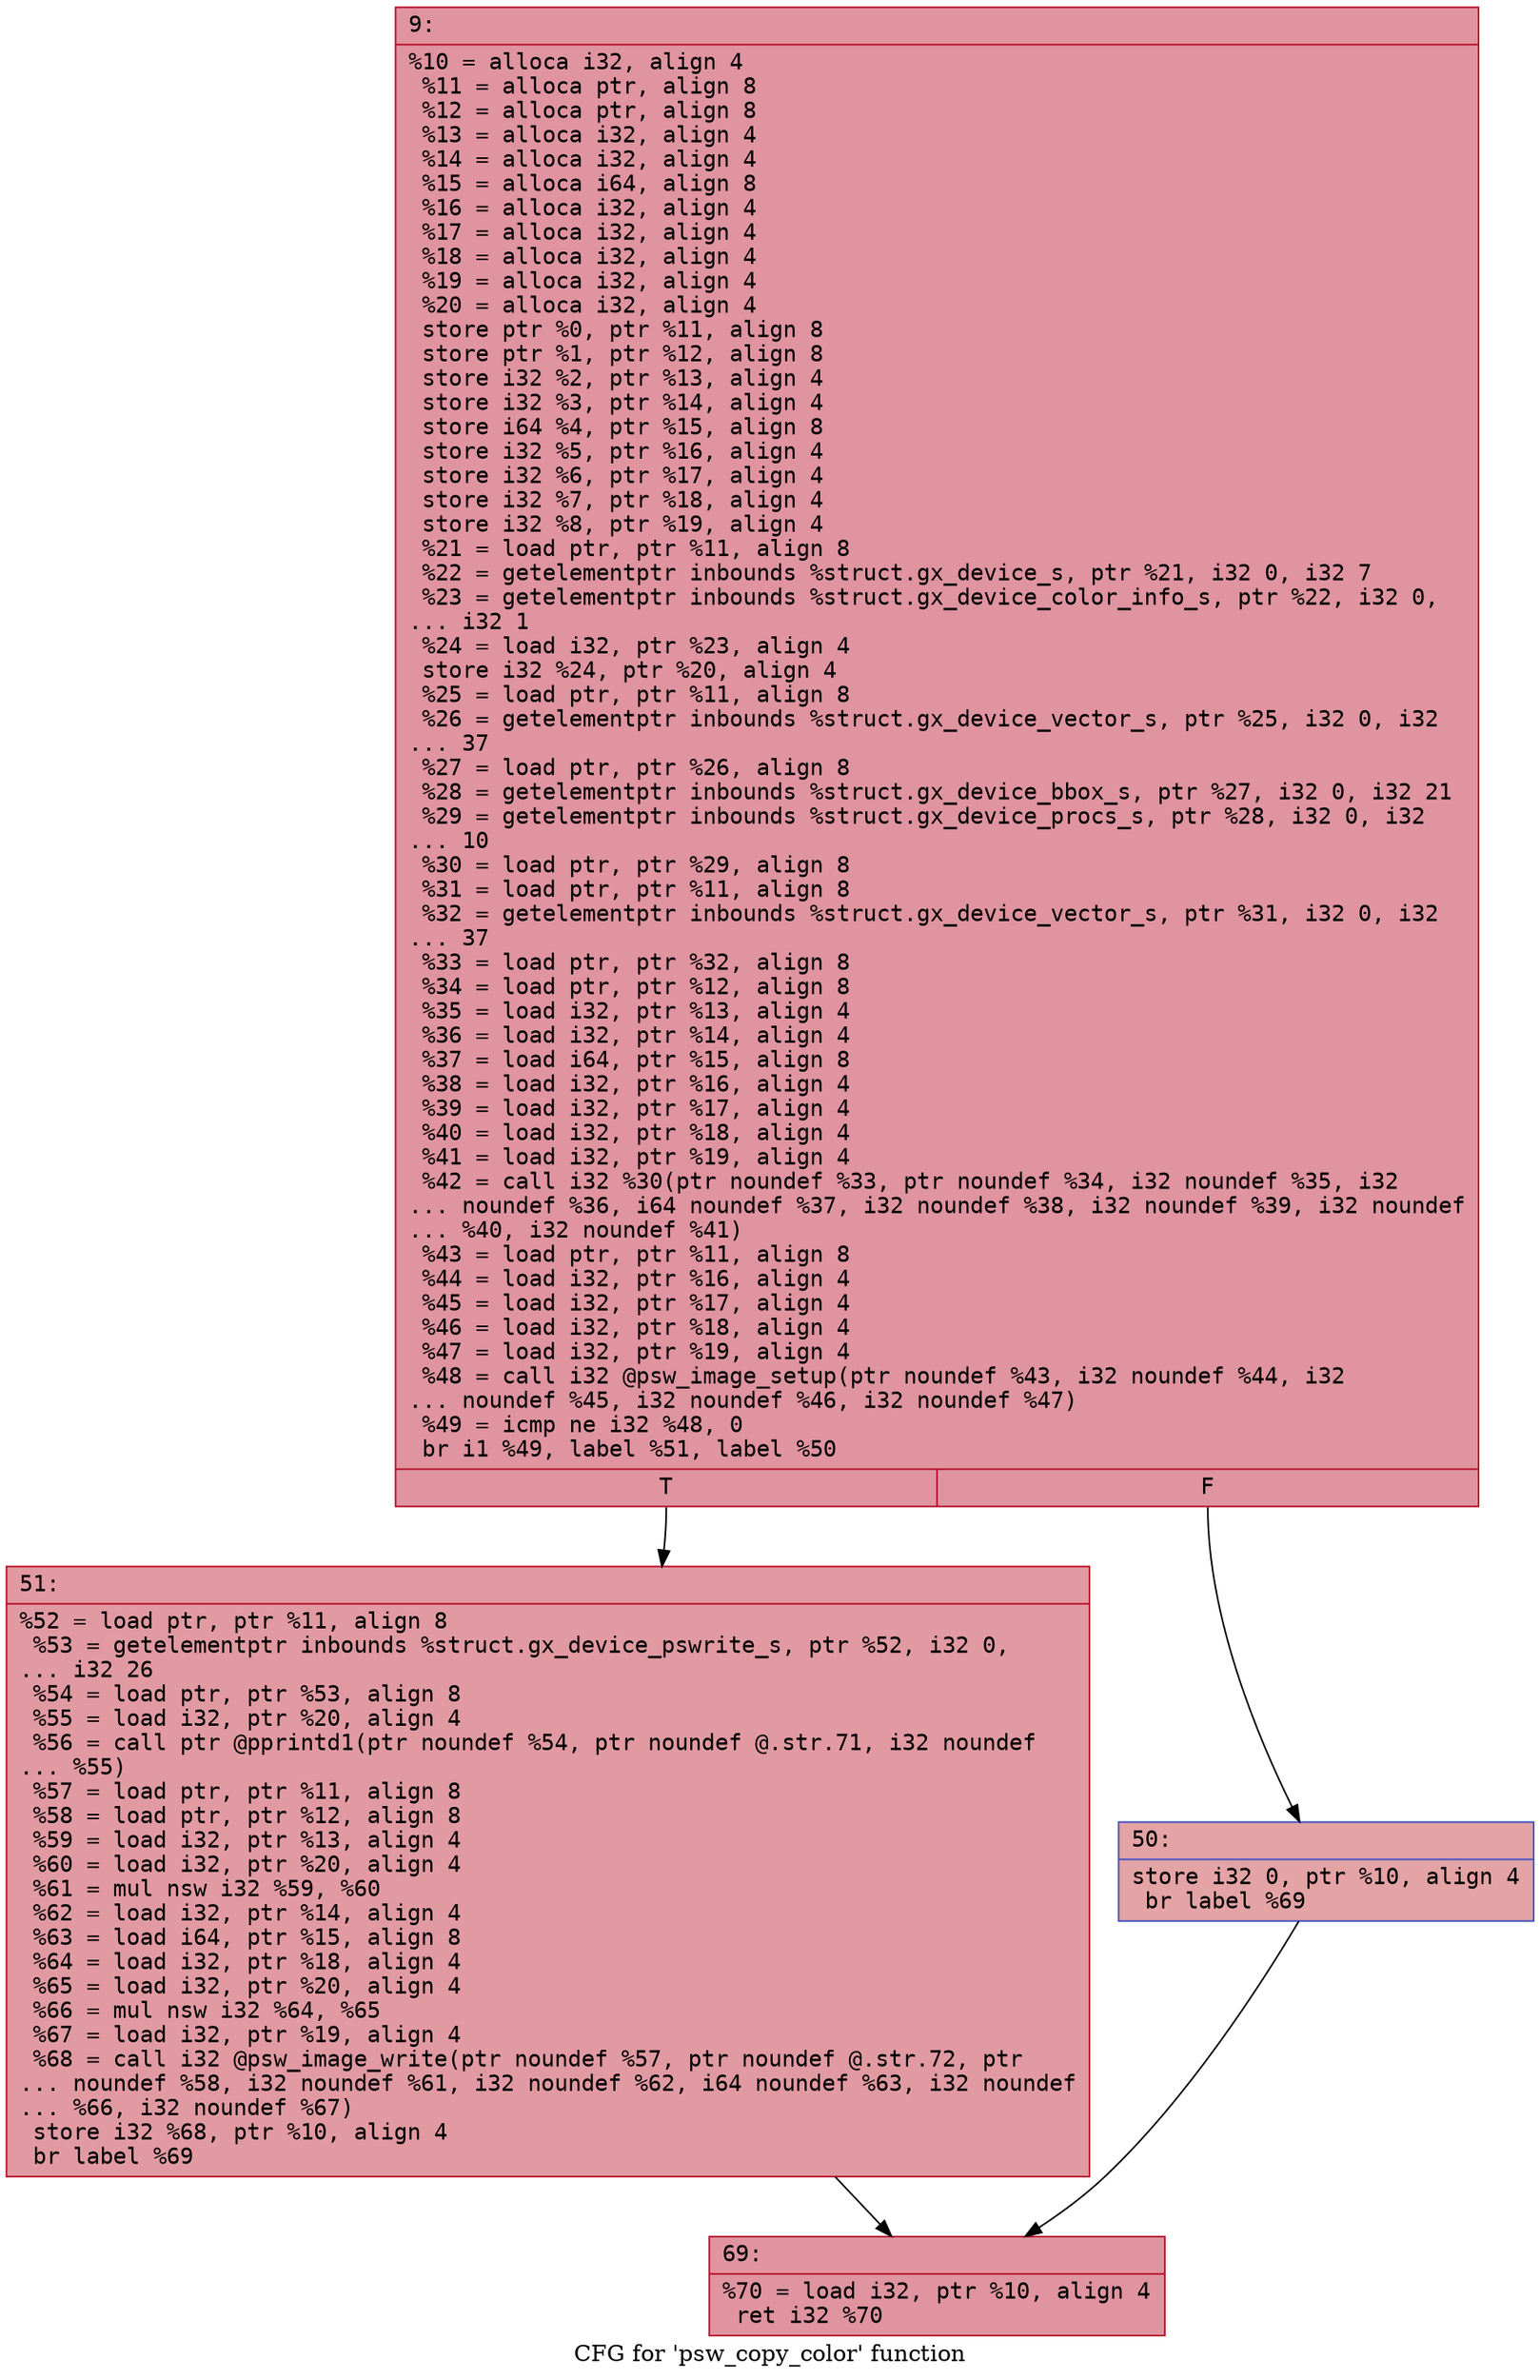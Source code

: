 digraph "CFG for 'psw_copy_color' function" {
	label="CFG for 'psw_copy_color' function";

	Node0x60000287b3e0 [shape=record,color="#b70d28ff", style=filled, fillcolor="#b70d2870" fontname="Courier",label="{9:\l|  %10 = alloca i32, align 4\l  %11 = alloca ptr, align 8\l  %12 = alloca ptr, align 8\l  %13 = alloca i32, align 4\l  %14 = alloca i32, align 4\l  %15 = alloca i64, align 8\l  %16 = alloca i32, align 4\l  %17 = alloca i32, align 4\l  %18 = alloca i32, align 4\l  %19 = alloca i32, align 4\l  %20 = alloca i32, align 4\l  store ptr %0, ptr %11, align 8\l  store ptr %1, ptr %12, align 8\l  store i32 %2, ptr %13, align 4\l  store i32 %3, ptr %14, align 4\l  store i64 %4, ptr %15, align 8\l  store i32 %5, ptr %16, align 4\l  store i32 %6, ptr %17, align 4\l  store i32 %7, ptr %18, align 4\l  store i32 %8, ptr %19, align 4\l  %21 = load ptr, ptr %11, align 8\l  %22 = getelementptr inbounds %struct.gx_device_s, ptr %21, i32 0, i32 7\l  %23 = getelementptr inbounds %struct.gx_device_color_info_s, ptr %22, i32 0,\l... i32 1\l  %24 = load i32, ptr %23, align 4\l  store i32 %24, ptr %20, align 4\l  %25 = load ptr, ptr %11, align 8\l  %26 = getelementptr inbounds %struct.gx_device_vector_s, ptr %25, i32 0, i32\l... 37\l  %27 = load ptr, ptr %26, align 8\l  %28 = getelementptr inbounds %struct.gx_device_bbox_s, ptr %27, i32 0, i32 21\l  %29 = getelementptr inbounds %struct.gx_device_procs_s, ptr %28, i32 0, i32\l... 10\l  %30 = load ptr, ptr %29, align 8\l  %31 = load ptr, ptr %11, align 8\l  %32 = getelementptr inbounds %struct.gx_device_vector_s, ptr %31, i32 0, i32\l... 37\l  %33 = load ptr, ptr %32, align 8\l  %34 = load ptr, ptr %12, align 8\l  %35 = load i32, ptr %13, align 4\l  %36 = load i32, ptr %14, align 4\l  %37 = load i64, ptr %15, align 8\l  %38 = load i32, ptr %16, align 4\l  %39 = load i32, ptr %17, align 4\l  %40 = load i32, ptr %18, align 4\l  %41 = load i32, ptr %19, align 4\l  %42 = call i32 %30(ptr noundef %33, ptr noundef %34, i32 noundef %35, i32\l... noundef %36, i64 noundef %37, i32 noundef %38, i32 noundef %39, i32 noundef\l... %40, i32 noundef %41)\l  %43 = load ptr, ptr %11, align 8\l  %44 = load i32, ptr %16, align 4\l  %45 = load i32, ptr %17, align 4\l  %46 = load i32, ptr %18, align 4\l  %47 = load i32, ptr %19, align 4\l  %48 = call i32 @psw_image_setup(ptr noundef %43, i32 noundef %44, i32\l... noundef %45, i32 noundef %46, i32 noundef %47)\l  %49 = icmp ne i32 %48, 0\l  br i1 %49, label %51, label %50\l|{<s0>T|<s1>F}}"];
	Node0x60000287b3e0:s0 -> Node0x60000287b480[tooltip="9 -> 51\nProbability 62.50%" ];
	Node0x60000287b3e0:s1 -> Node0x60000287b430[tooltip="9 -> 50\nProbability 37.50%" ];
	Node0x60000287b430 [shape=record,color="#3d50c3ff", style=filled, fillcolor="#c32e3170" fontname="Courier",label="{50:\l|  store i32 0, ptr %10, align 4\l  br label %69\l}"];
	Node0x60000287b430 -> Node0x60000287b4d0[tooltip="50 -> 69\nProbability 100.00%" ];
	Node0x60000287b480 [shape=record,color="#b70d28ff", style=filled, fillcolor="#bb1b2c70" fontname="Courier",label="{51:\l|  %52 = load ptr, ptr %11, align 8\l  %53 = getelementptr inbounds %struct.gx_device_pswrite_s, ptr %52, i32 0,\l... i32 26\l  %54 = load ptr, ptr %53, align 8\l  %55 = load i32, ptr %20, align 4\l  %56 = call ptr @pprintd1(ptr noundef %54, ptr noundef @.str.71, i32 noundef\l... %55)\l  %57 = load ptr, ptr %11, align 8\l  %58 = load ptr, ptr %12, align 8\l  %59 = load i32, ptr %13, align 4\l  %60 = load i32, ptr %20, align 4\l  %61 = mul nsw i32 %59, %60\l  %62 = load i32, ptr %14, align 4\l  %63 = load i64, ptr %15, align 8\l  %64 = load i32, ptr %18, align 4\l  %65 = load i32, ptr %20, align 4\l  %66 = mul nsw i32 %64, %65\l  %67 = load i32, ptr %19, align 4\l  %68 = call i32 @psw_image_write(ptr noundef %57, ptr noundef @.str.72, ptr\l... noundef %58, i32 noundef %61, i32 noundef %62, i64 noundef %63, i32 noundef\l... %66, i32 noundef %67)\l  store i32 %68, ptr %10, align 4\l  br label %69\l}"];
	Node0x60000287b480 -> Node0x60000287b4d0[tooltip="51 -> 69\nProbability 100.00%" ];
	Node0x60000287b4d0 [shape=record,color="#b70d28ff", style=filled, fillcolor="#b70d2870" fontname="Courier",label="{69:\l|  %70 = load i32, ptr %10, align 4\l  ret i32 %70\l}"];
}
